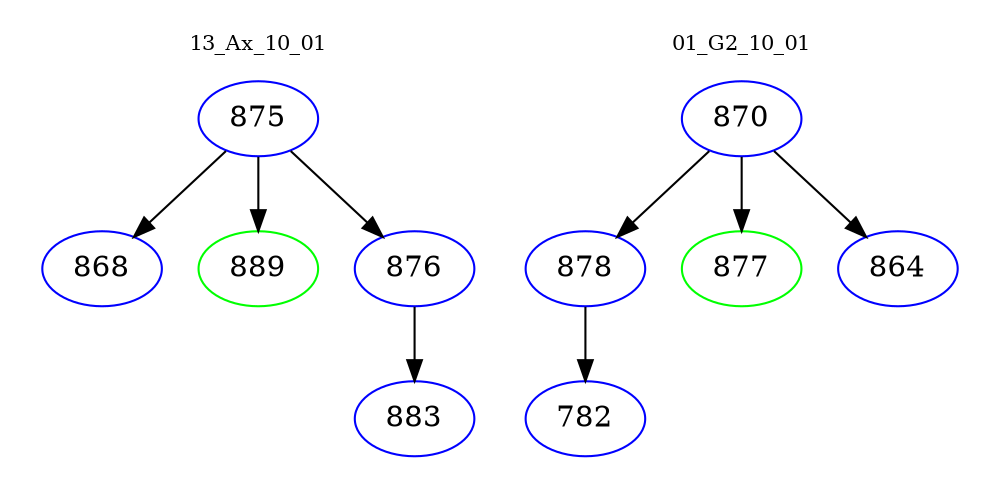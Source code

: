 digraph{
subgraph cluster_0 {
color = white
label = "13_Ax_10_01";
fontsize=10;
T0_875 [label="875", color="blue"]
T0_875 -> T0_868 [color="black"]
T0_868 [label="868", color="blue"]
T0_875 -> T0_889 [color="black"]
T0_889 [label="889", color="green"]
T0_875 -> T0_876 [color="black"]
T0_876 [label="876", color="blue"]
T0_876 -> T0_883 [color="black"]
T0_883 [label="883", color="blue"]
}
subgraph cluster_1 {
color = white
label = "01_G2_10_01";
fontsize=10;
T1_870 [label="870", color="blue"]
T1_870 -> T1_878 [color="black"]
T1_878 [label="878", color="blue"]
T1_878 -> T1_782 [color="black"]
T1_782 [label="782", color="blue"]
T1_870 -> T1_877 [color="black"]
T1_877 [label="877", color="green"]
T1_870 -> T1_864 [color="black"]
T1_864 [label="864", color="blue"]
}
}
